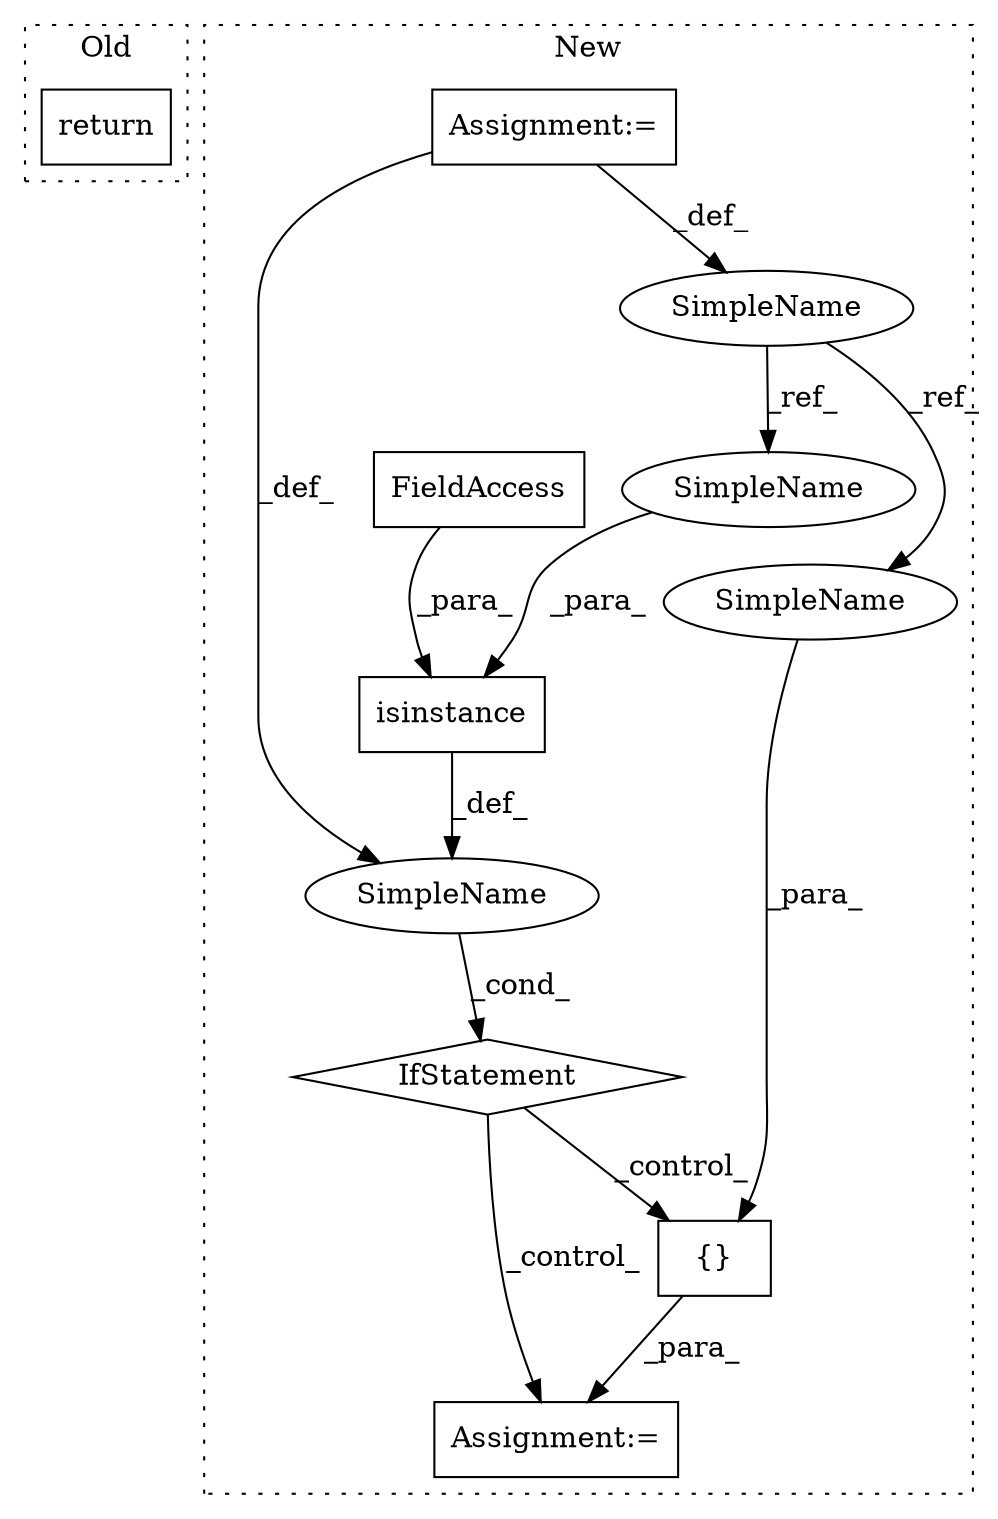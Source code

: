 digraph G {
subgraph cluster0 {
1 [label="return" a="41" s="2801" l="7" shape="box"];
label = "Old";
style="dotted";
}
subgraph cluster1 {
2 [label="isinstance" a="32" s="2675,2696" l="11,1" shape="box"];
3 [label="IfStatement" a="25" s="2670,2697" l="4,2" shape="diamond"];
4 [label="Assignment:=" a="7" s="2712" l="1" shape="box"];
5 [label="SimpleName" a="42" s="" l="" shape="ellipse"];
6 [label="FieldAccess" a="22" s="2692" l="4" shape="box"];
7 [label="{}" a="4" s="2722,2728" l="1,1" shape="box"];
8 [label="SimpleName" a="42" s="2646" l="5" shape="ellipse"];
9 [label="Assignment:=" a="7" s="2646" l="5" shape="box"];
10 [label="SimpleName" a="42" s="2686" l="5" shape="ellipse"];
11 [label="SimpleName" a="42" s="2723" l="5" shape="ellipse"];
label = "New";
style="dotted";
}
2 -> 5 [label="_def_"];
3 -> 4 [label="_control_"];
3 -> 7 [label="_control_"];
5 -> 3 [label="_cond_"];
6 -> 2 [label="_para_"];
7 -> 4 [label="_para_"];
8 -> 11 [label="_ref_"];
8 -> 10 [label="_ref_"];
9 -> 8 [label="_def_"];
9 -> 5 [label="_def_"];
10 -> 2 [label="_para_"];
11 -> 7 [label="_para_"];
}